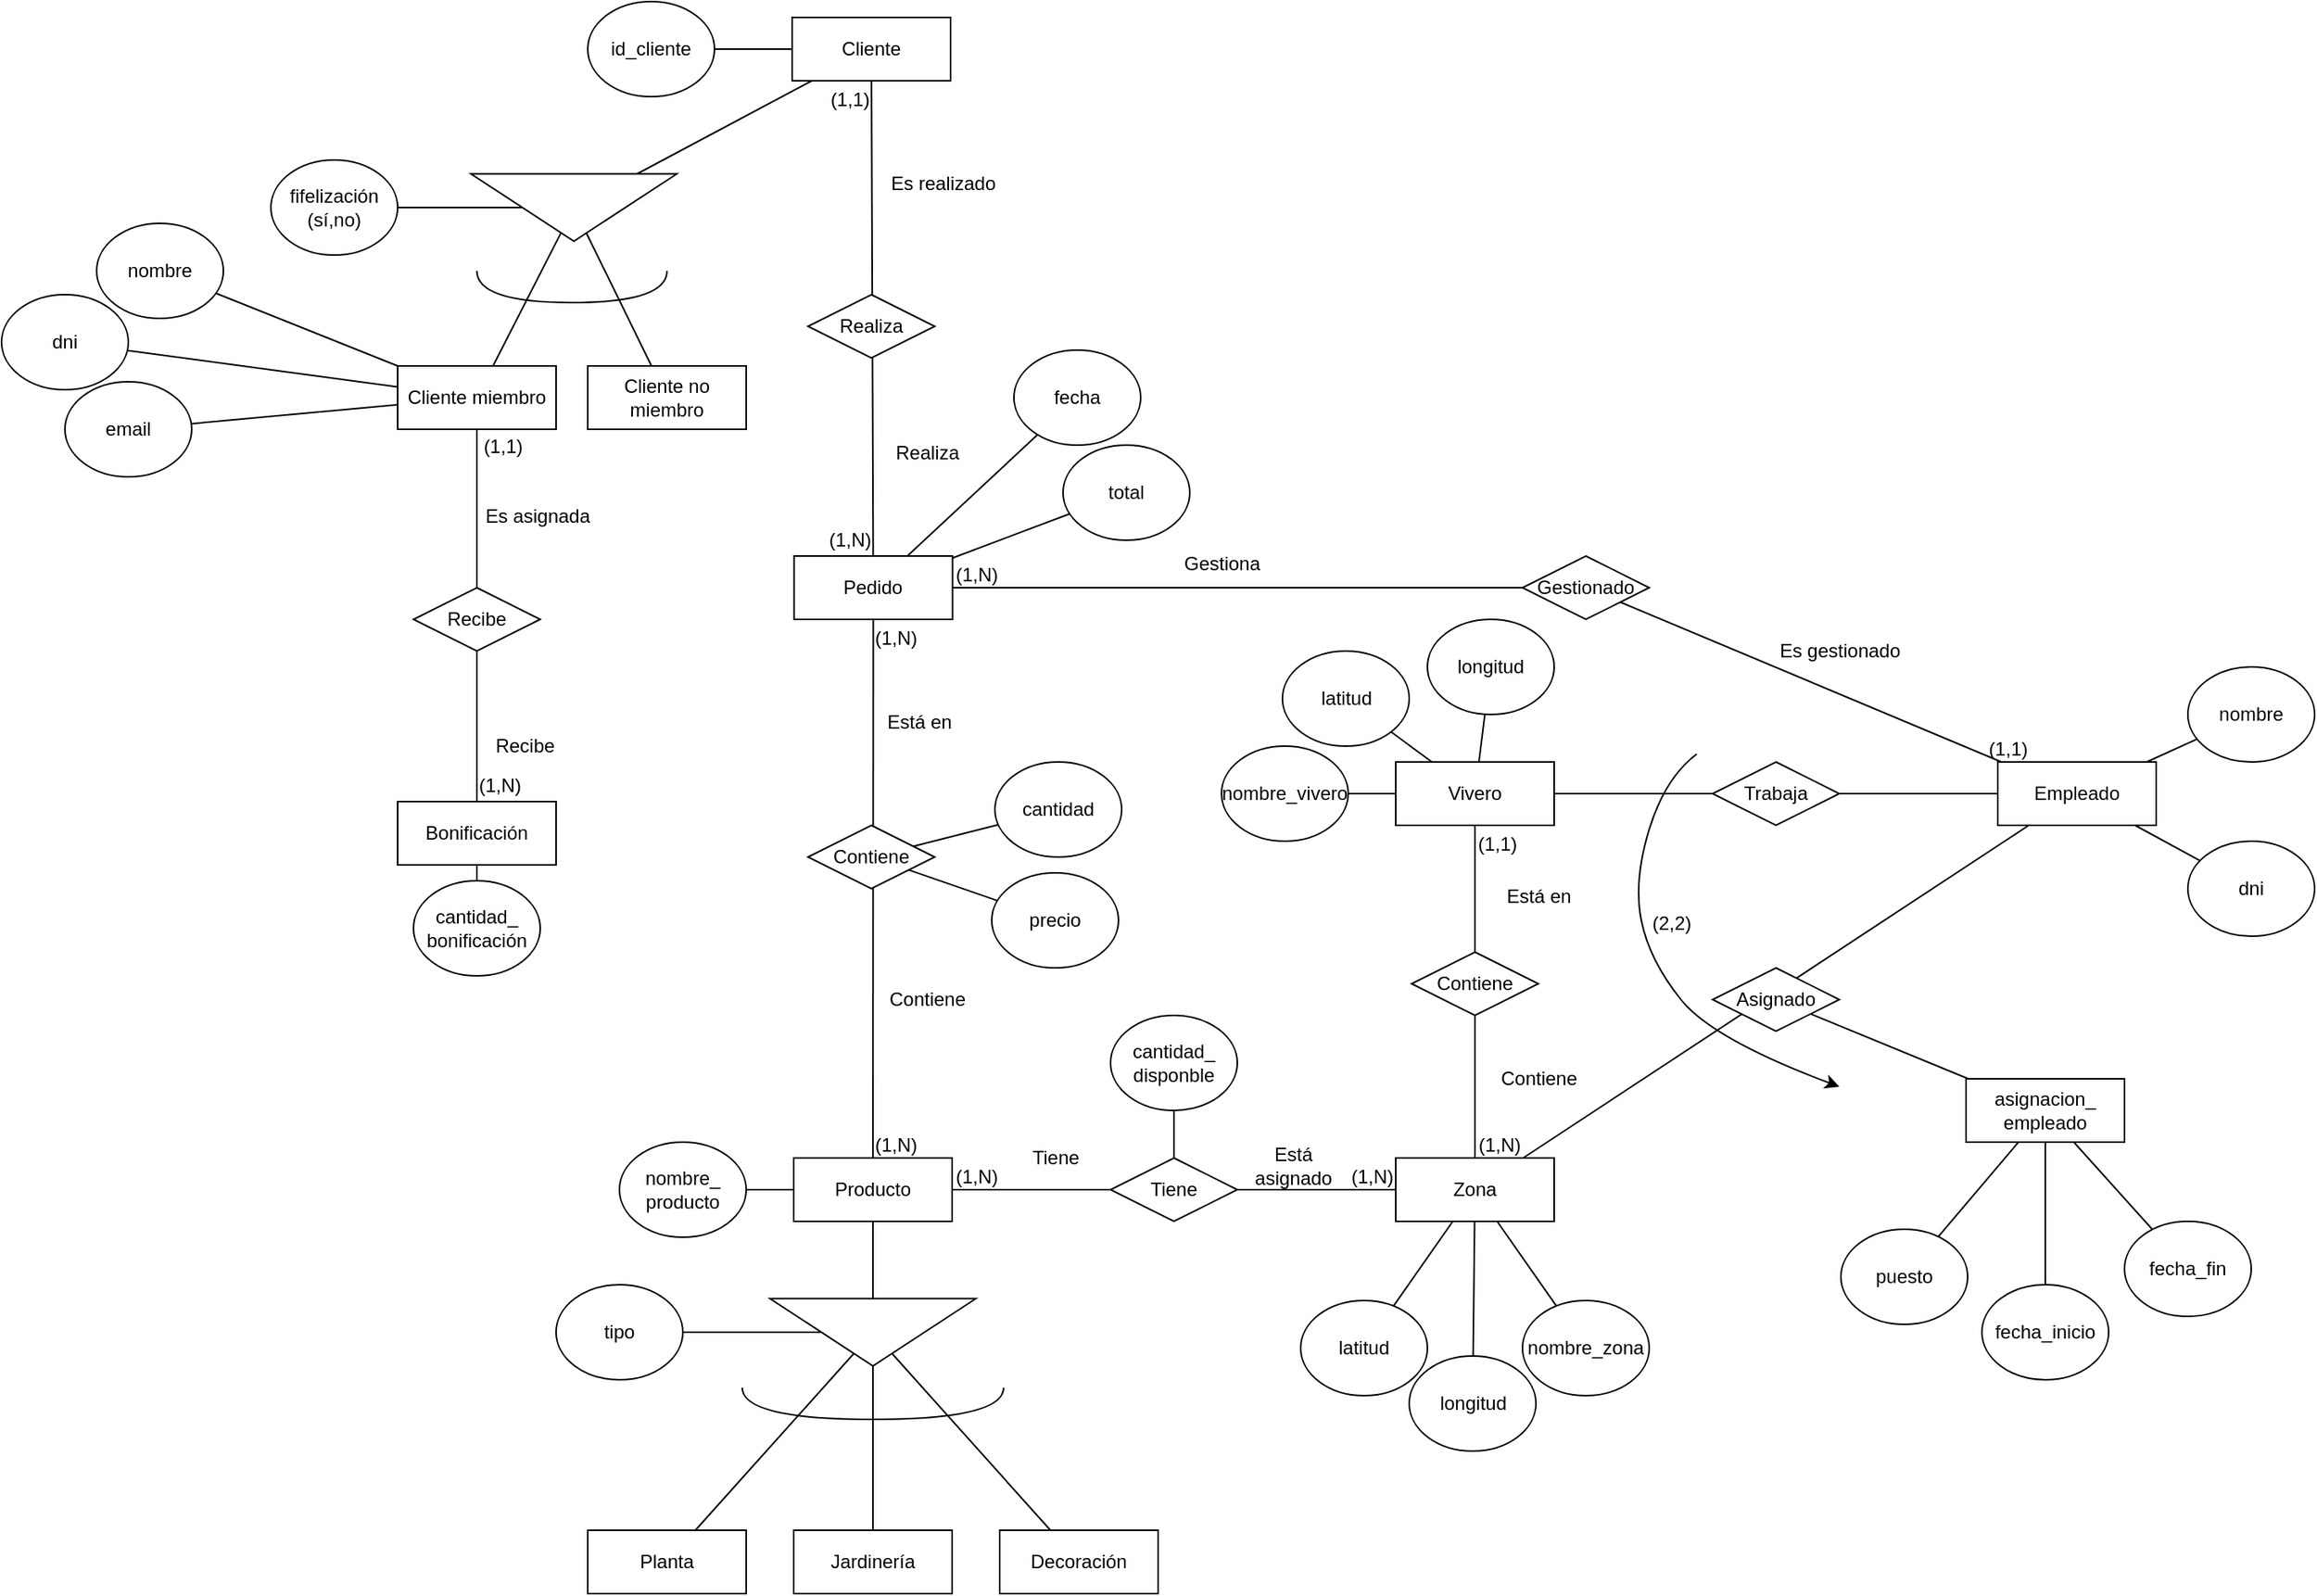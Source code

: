 <mxfile version="28.2.7">
  <diagram name="Página-1" id="FztG-A90y42QLrgS1sxw">
    <mxGraphModel dx="916" dy="866" grid="1" gridSize="10" guides="1" tooltips="1" connect="1" arrows="1" fold="1" page="1" pageScale="1" pageWidth="827" pageHeight="1169" math="0" shadow="0">
      <root>
        <mxCell id="0" />
        <mxCell id="1" parent="0" />
        <mxCell id="3kx_HepDvhQrZi5Yt4qm-1" value="&lt;div&gt;Vivero&lt;/div&gt;" style="whiteSpace=wrap;html=1;align=center;" parent="1" vertex="1">
          <mxGeometry x="920" y="520" width="100" height="40" as="geometry" />
        </mxCell>
        <mxCell id="3kx_HepDvhQrZi5Yt4qm-2" value="&lt;div&gt;Zona&lt;/div&gt;" style="whiteSpace=wrap;html=1;align=center;" parent="1" vertex="1">
          <mxGeometry x="920" y="770" width="100" height="40" as="geometry" />
        </mxCell>
        <mxCell id="3kx_HepDvhQrZi5Yt4qm-3" value="latitud" style="ellipse;whiteSpace=wrap;html=1;align=center;" parent="1" vertex="1">
          <mxGeometry x="860" y="860" width="80" height="60" as="geometry" />
        </mxCell>
        <mxCell id="3kx_HepDvhQrZi5Yt4qm-4" value="longitud" style="ellipse;whiteSpace=wrap;html=1;align=center;" parent="1" vertex="1">
          <mxGeometry x="928.5" y="895" width="80" height="60" as="geometry" />
        </mxCell>
        <mxCell id="3kx_HepDvhQrZi5Yt4qm-5" value="nombre_zona" style="ellipse;whiteSpace=wrap;html=1;align=center;" parent="1" vertex="1">
          <mxGeometry x="1000" y="860" width="80" height="60" as="geometry" />
        </mxCell>
        <mxCell id="3kx_HepDvhQrZi5Yt4qm-6" value="" style="endArrow=none;html=1;rounded=0;" parent="1" source="3kx_HepDvhQrZi5Yt4qm-2" target="3kx_HepDvhQrZi5Yt4qm-5" edge="1">
          <mxGeometry relative="1" as="geometry">
            <mxPoint x="1050" y="775" as="sourcePoint" />
            <mxPoint x="1141" y="760" as="targetPoint" />
          </mxGeometry>
        </mxCell>
        <mxCell id="3kx_HepDvhQrZi5Yt4qm-7" value="" style="endArrow=none;html=1;rounded=0;" parent="1" source="3kx_HepDvhQrZi5Yt4qm-2" target="3kx_HepDvhQrZi5Yt4qm-4" edge="1">
          <mxGeometry relative="1" as="geometry">
            <mxPoint x="1020" y="835" as="sourcePoint" />
            <mxPoint x="1111" y="820" as="targetPoint" />
          </mxGeometry>
        </mxCell>
        <mxCell id="3kx_HepDvhQrZi5Yt4qm-8" value="" style="endArrow=none;html=1;rounded=0;" parent="1" source="3kx_HepDvhQrZi5Yt4qm-2" target="3kx_HepDvhQrZi5Yt4qm-3" edge="1">
          <mxGeometry relative="1" as="geometry">
            <mxPoint x="1040" y="885" as="sourcePoint" />
            <mxPoint x="1131" y="870" as="targetPoint" />
          </mxGeometry>
        </mxCell>
        <mxCell id="3kx_HepDvhQrZi5Yt4qm-9" value="&lt;div&gt;Producto&lt;/div&gt;" style="whiteSpace=wrap;html=1;align=center;" parent="1" vertex="1">
          <mxGeometry x="540" y="770" width="100" height="40" as="geometry" />
        </mxCell>
        <mxCell id="3kx_HepDvhQrZi5Yt4qm-10" value="Empleado" style="whiteSpace=wrap;html=1;align=center;" parent="1" vertex="1">
          <mxGeometry x="1300" y="520" width="100" height="40" as="geometry" />
        </mxCell>
        <mxCell id="L5iyBEad3m9tinNl1BVl-1" value="nombre_vivero" style="ellipse;whiteSpace=wrap;html=1;align=center;" parent="1" vertex="1">
          <mxGeometry x="810" y="510" width="80" height="60" as="geometry" />
        </mxCell>
        <mxCell id="L5iyBEad3m9tinNl1BVl-4" value="" style="endArrow=none;html=1;rounded=0;" parent="1" source="3kx_HepDvhQrZi5Yt4qm-1" target="L5iyBEad3m9tinNl1BVl-1" edge="1">
          <mxGeometry relative="1" as="geometry">
            <mxPoint x="920" y="605" as="sourcePoint" />
            <mxPoint x="999" y="570" as="targetPoint" />
          </mxGeometry>
        </mxCell>
        <mxCell id="L5iyBEad3m9tinNl1BVl-7" value="&lt;div&gt;nombre_&lt;/div&gt;&lt;div&gt;producto&lt;/div&gt;" style="ellipse;whiteSpace=wrap;html=1;align=center;" parent="1" vertex="1">
          <mxGeometry x="430" y="760" width="80" height="60" as="geometry" />
        </mxCell>
        <mxCell id="L5iyBEad3m9tinNl1BVl-28" value="tipo" style="ellipse;whiteSpace=wrap;html=1;align=center;" parent="1" vertex="1">
          <mxGeometry x="390" y="850" width="80" height="60" as="geometry" />
        </mxCell>
        <mxCell id="L5iyBEad3m9tinNl1BVl-29" value="" style="triangle;whiteSpace=wrap;html=1;rotation=90;" parent="1" vertex="1">
          <mxGeometry x="568.75" y="815" width="42.5" height="130" as="geometry" />
        </mxCell>
        <mxCell id="L5iyBEad3m9tinNl1BVl-30" value="" style="endArrow=none;html=1;rounded=0;" parent="1" source="L5iyBEad3m9tinNl1BVl-28" target="L5iyBEad3m9tinNl1BVl-29" edge="1">
          <mxGeometry relative="1" as="geometry">
            <mxPoint x="570" y="925" as="sourcePoint" />
            <mxPoint x="570" y="959" as="targetPoint" />
          </mxGeometry>
        </mxCell>
        <mxCell id="L5iyBEad3m9tinNl1BVl-31" value="" style="endArrow=none;html=1;rounded=0;" parent="1" source="L5iyBEad3m9tinNl1BVl-29" target="L5iyBEad3m9tinNl1BVl-32" edge="1">
          <mxGeometry relative="1" as="geometry">
            <mxPoint x="730" y="995" as="sourcePoint" />
            <mxPoint x="818" y="995" as="targetPoint" />
          </mxGeometry>
        </mxCell>
        <mxCell id="L5iyBEad3m9tinNl1BVl-32" value="&lt;div&gt;Planta&lt;/div&gt;" style="whiteSpace=wrap;html=1;align=center;" parent="1" vertex="1">
          <mxGeometry x="410" y="1005" width="100" height="40" as="geometry" />
        </mxCell>
        <mxCell id="L5iyBEad3m9tinNl1BVl-33" value="" style="shape=requiredInterface;html=1;verticalLabelPosition=bottom;sketch=0;rotation=90;" parent="1" vertex="1">
          <mxGeometry x="580" y="842.5" width="20" height="165" as="geometry" />
        </mxCell>
        <mxCell id="L5iyBEad3m9tinNl1BVl-34" value="Jardinería" style="whiteSpace=wrap;html=1;align=center;" parent="1" vertex="1">
          <mxGeometry x="540" y="1005" width="100" height="40" as="geometry" />
        </mxCell>
        <mxCell id="L5iyBEad3m9tinNl1BVl-35" value="" style="endArrow=none;html=1;rounded=0;" parent="1" source="L5iyBEad3m9tinNl1BVl-29" target="L5iyBEad3m9tinNl1BVl-34" edge="1">
          <mxGeometry relative="1" as="geometry">
            <mxPoint x="665" y="975" as="sourcePoint" />
            <mxPoint x="620" y="1083" as="targetPoint" />
          </mxGeometry>
        </mxCell>
        <mxCell id="L5iyBEad3m9tinNl1BVl-38" value="" style="endArrow=none;html=1;rounded=0;" parent="1" source="3kx_HepDvhQrZi5Yt4qm-9" target="L5iyBEad3m9tinNl1BVl-7" edge="1">
          <mxGeometry relative="1" as="geometry">
            <mxPoint x="660" y="800" as="sourcePoint" />
            <mxPoint x="748" y="800" as="targetPoint" />
          </mxGeometry>
        </mxCell>
        <mxCell id="L5iyBEad3m9tinNl1BVl-39" value="" style="endArrow=none;html=1;rounded=0;" parent="1" source="3kx_HepDvhQrZi5Yt4qm-9" target="L5iyBEad3m9tinNl1BVl-29" edge="1">
          <mxGeometry relative="1" as="geometry">
            <mxPoint x="630" y="860" as="sourcePoint" />
            <mxPoint x="718" y="860" as="targetPoint" />
          </mxGeometry>
        </mxCell>
        <mxCell id="L5iyBEad3m9tinNl1BVl-40" value="Decoración" style="whiteSpace=wrap;html=1;align=center;" parent="1" vertex="1">
          <mxGeometry x="670" y="1005" width="100" height="40" as="geometry" />
        </mxCell>
        <mxCell id="L5iyBEad3m9tinNl1BVl-41" value="" style="endArrow=none;html=1;rounded=0;" parent="1" source="L5iyBEad3m9tinNl1BVl-29" target="L5iyBEad3m9tinNl1BVl-40" edge="1">
          <mxGeometry relative="1" as="geometry">
            <mxPoint x="950" y="910" as="sourcePoint" />
            <mxPoint x="850" y="1022" as="targetPoint" />
          </mxGeometry>
        </mxCell>
        <mxCell id="L5iyBEad3m9tinNl1BVl-42" value="nombre" style="ellipse;whiteSpace=wrap;html=1;align=center;" parent="1" vertex="1">
          <mxGeometry x="1420" y="460" width="80" height="60" as="geometry" />
        </mxCell>
        <mxCell id="L5iyBEad3m9tinNl1BVl-43" value="dni" style="ellipse;whiteSpace=wrap;html=1;align=center;" parent="1" vertex="1">
          <mxGeometry x="1420" y="570" width="80" height="60" as="geometry" />
        </mxCell>
        <mxCell id="L5iyBEad3m9tinNl1BVl-45" value="" style="endArrow=none;html=1;rounded=0;" parent="1" source="3kx_HepDvhQrZi5Yt4qm-10" target="L5iyBEad3m9tinNl1BVl-42" edge="1">
          <mxGeometry relative="1" as="geometry">
            <mxPoint x="1330" y="410" as="sourcePoint" />
            <mxPoint x="1409" y="445" as="targetPoint" />
          </mxGeometry>
        </mxCell>
        <mxCell id="L5iyBEad3m9tinNl1BVl-46" value="" style="endArrow=none;html=1;rounded=0;" parent="1" source="3kx_HepDvhQrZi5Yt4qm-10" target="L5iyBEad3m9tinNl1BVl-43" edge="1">
          <mxGeometry relative="1" as="geometry">
            <mxPoint x="1360" y="640" as="sourcePoint" />
            <mxPoint x="1439" y="675" as="targetPoint" />
          </mxGeometry>
        </mxCell>
        <mxCell id="L5iyBEad3m9tinNl1BVl-49" value="" style="endArrow=none;html=1;rounded=0;" parent="1" source="3kx_HepDvhQrZi5Yt4qm-1" target="3kx_HepDvhQrZi5Yt4qm-2" edge="1">
          <mxGeometry relative="1" as="geometry">
            <mxPoint x="990" y="690" as="sourcePoint" />
            <mxPoint x="970" y="740" as="targetPoint" />
          </mxGeometry>
        </mxCell>
        <mxCell id="L5iyBEad3m9tinNl1BVl-50" value="(1,1)" style="resizable=0;html=1;whiteSpace=wrap;align=left;verticalAlign=bottom;" parent="L5iyBEad3m9tinNl1BVl-49" connectable="0" vertex="1">
          <mxGeometry x="-1" relative="1" as="geometry">
            <mxPoint y="20" as="offset" />
          </mxGeometry>
        </mxCell>
        <mxCell id="L5iyBEad3m9tinNl1BVl-51" value="(1,N)" style="resizable=0;html=1;whiteSpace=wrap;align=right;verticalAlign=bottom;" parent="L5iyBEad3m9tinNl1BVl-49" connectable="0" vertex="1">
          <mxGeometry x="1" relative="1" as="geometry">
            <mxPoint x="30" as="offset" />
          </mxGeometry>
        </mxCell>
        <mxCell id="L5iyBEad3m9tinNl1BVl-52" value="Contiene" style="shape=rhombus;perimeter=rhombusPerimeter;whiteSpace=wrap;html=1;align=center;" parent="1" vertex="1">
          <mxGeometry x="930" y="640" width="80" height="40" as="geometry" />
        </mxCell>
        <mxCell id="L5iyBEad3m9tinNl1BVl-53" value="Está en" style="text;html=1;align=center;verticalAlign=middle;resizable=0;points=[];autosize=1;strokeColor=none;fillColor=none;" parent="1" vertex="1">
          <mxGeometry x="980" y="590" width="60" height="30" as="geometry" />
        </mxCell>
        <mxCell id="L5iyBEad3m9tinNl1BVl-54" value="Contiene" style="text;html=1;align=center;verticalAlign=middle;resizable=0;points=[];autosize=1;strokeColor=none;fillColor=none;" parent="1" vertex="1">
          <mxGeometry x="975" y="705" width="70" height="30" as="geometry" />
        </mxCell>
        <mxCell id="L5iyBEad3m9tinNl1BVl-55" value="" style="endArrow=none;html=1;rounded=0;" parent="1" source="L5iyBEad3m9tinNl1BVl-58" target="3kx_HepDvhQrZi5Yt4qm-9" edge="1">
          <mxGeometry relative="1" as="geometry">
            <mxPoint x="640" y="760" as="sourcePoint" />
            <mxPoint x="640" y="970" as="targetPoint" />
          </mxGeometry>
        </mxCell>
        <mxCell id="L5iyBEad3m9tinNl1BVl-57" value="(1,N)" style="resizable=0;html=1;whiteSpace=wrap;align=right;verticalAlign=bottom;" parent="L5iyBEad3m9tinNl1BVl-55" connectable="0" vertex="1">
          <mxGeometry x="1" relative="1" as="geometry">
            <mxPoint x="30" as="offset" />
          </mxGeometry>
        </mxCell>
        <mxCell id="L5iyBEad3m9tinNl1BVl-59" value="" style="endArrow=none;html=1;rounded=0;" parent="1" source="3kx_HepDvhQrZi5Yt4qm-2" target="L5iyBEad3m9tinNl1BVl-58" edge="1">
          <mxGeometry relative="1" as="geometry">
            <mxPoint x="920" y="790" as="sourcePoint" />
            <mxPoint x="690" y="790" as="targetPoint" />
          </mxGeometry>
        </mxCell>
        <mxCell id="L5iyBEad3m9tinNl1BVl-60" value="(1,N)" style="resizable=0;html=1;whiteSpace=wrap;align=left;verticalAlign=bottom;" parent="L5iyBEad3m9tinNl1BVl-59" connectable="0" vertex="1">
          <mxGeometry x="-1" relative="1" as="geometry">
            <mxPoint x="-30" as="offset" />
          </mxGeometry>
        </mxCell>
        <mxCell id="L5iyBEad3m9tinNl1BVl-58" value="Tiene" style="shape=rhombus;perimeter=rhombusPerimeter;whiteSpace=wrap;html=1;align=center;" parent="1" vertex="1">
          <mxGeometry x="740" y="770" width="80" height="40" as="geometry" />
        </mxCell>
        <mxCell id="L5iyBEad3m9tinNl1BVl-62" value="&lt;div&gt;Está&lt;/div&gt;&lt;div&gt;asignado&lt;/div&gt;" style="text;html=1;align=center;verticalAlign=middle;resizable=0;points=[];autosize=1;strokeColor=none;fillColor=none;" parent="1" vertex="1">
          <mxGeometry x="820" y="755" width="70" height="40" as="geometry" />
        </mxCell>
        <mxCell id="L5iyBEad3m9tinNl1BVl-63" value="Tiene" style="text;html=1;align=center;verticalAlign=middle;resizable=0;points=[];autosize=1;strokeColor=none;fillColor=none;" parent="1" vertex="1">
          <mxGeometry x="680" y="755" width="50" height="30" as="geometry" />
        </mxCell>
        <mxCell id="L5iyBEad3m9tinNl1BVl-64" value="&lt;div&gt;cantidad_&lt;/div&gt;&lt;div&gt;disponble&lt;/div&gt;" style="ellipse;whiteSpace=wrap;html=1;align=center;" parent="1" vertex="1">
          <mxGeometry x="740" y="680" width="80" height="60" as="geometry" />
        </mxCell>
        <mxCell id="L5iyBEad3m9tinNl1BVl-65" value="" style="endArrow=none;html=1;rounded=0;" parent="1" source="L5iyBEad3m9tinNl1BVl-64" target="L5iyBEad3m9tinNl1BVl-58" edge="1">
          <mxGeometry relative="1" as="geometry">
            <mxPoint x="760" y="940" as="sourcePoint" />
            <mxPoint x="860" y="1052" as="targetPoint" />
          </mxGeometry>
        </mxCell>
        <mxCell id="L5iyBEad3m9tinNl1BVl-66" value="" style="endArrow=none;html=1;rounded=0;" parent="1" source="L5iyBEad3m9tinNl1BVl-69" target="3kx_HepDvhQrZi5Yt4qm-10" edge="1">
          <mxGeometry relative="1" as="geometry">
            <mxPoint x="960" y="810" as="sourcePoint" />
            <mxPoint x="960" y="1020" as="targetPoint" />
          </mxGeometry>
        </mxCell>
        <mxCell id="L5iyBEad3m9tinNl1BVl-72" value="" style="endArrow=none;html=1;rounded=0;" parent="1" source="3kx_HepDvhQrZi5Yt4qm-1" target="L5iyBEad3m9tinNl1BVl-69" edge="1">
          <mxGeometry relative="1" as="geometry">
            <mxPoint x="1020" y="540" as="sourcePoint" />
            <mxPoint x="1300" y="540" as="targetPoint" />
          </mxGeometry>
        </mxCell>
        <mxCell id="L5iyBEad3m9tinNl1BVl-69" value="Trabaja" style="shape=rhombus;perimeter=rhombusPerimeter;whiteSpace=wrap;html=1;align=center;" parent="1" vertex="1">
          <mxGeometry x="1120" y="520" width="80" height="40" as="geometry" />
        </mxCell>
        <mxCell id="L5iyBEad3m9tinNl1BVl-78" value="" style="endArrow=none;html=1;rounded=0;" parent="1" source="3kx_HepDvhQrZi5Yt4qm-10" target="3kx_HepDvhQrZi5Yt4qm-2" edge="1">
          <mxGeometry relative="1" as="geometry">
            <mxPoint x="1150" y="690" as="sourcePoint" />
            <mxPoint x="1150" y="900" as="targetPoint" />
          </mxGeometry>
        </mxCell>
        <mxCell id="L5iyBEad3m9tinNl1BVl-79" value="(2,2)" style="resizable=0;html=1;whiteSpace=wrap;align=left;verticalAlign=bottom;" parent="L5iyBEad3m9tinNl1BVl-78" connectable="0" vertex="1">
          <mxGeometry x="-1" relative="1" as="geometry">
            <mxPoint x="-240" y="70" as="offset" />
          </mxGeometry>
        </mxCell>
        <mxCell id="L5iyBEad3m9tinNl1BVl-81" value="Asignado" style="shape=rhombus;perimeter=rhombusPerimeter;whiteSpace=wrap;html=1;align=center;" parent="1" vertex="1">
          <mxGeometry x="1120" y="650" width="80" height="40" as="geometry" />
        </mxCell>
        <mxCell id="L5iyBEad3m9tinNl1BVl-82" value="" style="curved=1;endArrow=classic;html=1;rounded=0;" parent="1" edge="1">
          <mxGeometry width="50" height="50" relative="1" as="geometry">
            <mxPoint x="1110" y="515" as="sourcePoint" />
            <mxPoint x="1200" y="725" as="targetPoint" />
            <Array as="points">
              <mxPoint x="1090" y="530" />
              <mxPoint x="1070" y="595" />
              <mxPoint x="1080" y="645" />
              <mxPoint x="1120" y="695" />
            </Array>
          </mxGeometry>
        </mxCell>
        <mxCell id="L5iyBEad3m9tinNl1BVl-85" value="" style="endArrow=none;html=1;rounded=0;" parent="1" source="L5iyBEad3m9tinNl1BVl-87" target="L5iyBEad3m9tinNl1BVl-81" edge="1">
          <mxGeometry relative="1" as="geometry">
            <mxPoint x="1320" y="740" as="sourcePoint" />
            <mxPoint x="1200" y="1030" as="targetPoint" />
          </mxGeometry>
        </mxCell>
        <mxCell id="L5iyBEad3m9tinNl1BVl-87" value="&lt;div&gt;asignacion_&lt;/div&gt;&lt;div&gt;empleado&lt;/div&gt;" style="whiteSpace=wrap;html=1;align=center;" parent="1" vertex="1">
          <mxGeometry x="1280" y="720" width="100" height="40" as="geometry" />
        </mxCell>
        <mxCell id="L5iyBEad3m9tinNl1BVl-88" value="fecha_fin" style="ellipse;whiteSpace=wrap;html=1;align=center;" parent="1" vertex="1">
          <mxGeometry x="1380" y="810" width="80" height="60" as="geometry" />
        </mxCell>
        <mxCell id="L5iyBEad3m9tinNl1BVl-89" value="fecha_inicio" style="ellipse;whiteSpace=wrap;html=1;align=center;" parent="1" vertex="1">
          <mxGeometry x="1290" y="850" width="80" height="60" as="geometry" />
        </mxCell>
        <mxCell id="L5iyBEad3m9tinNl1BVl-90" value="puesto" style="ellipse;whiteSpace=wrap;html=1;align=center;" parent="1" vertex="1">
          <mxGeometry x="1201" y="815" width="80" height="60" as="geometry" />
        </mxCell>
        <mxCell id="L5iyBEad3m9tinNl1BVl-95" value="" style="endArrow=none;html=1;rounded=0;" parent="1" source="L5iyBEad3m9tinNl1BVl-87" target="L5iyBEad3m9tinNl1BVl-88" edge="1">
          <mxGeometry relative="1" as="geometry">
            <mxPoint x="1490" y="740" as="sourcePoint" />
            <mxPoint x="1569" y="783" as="targetPoint" />
          </mxGeometry>
        </mxCell>
        <mxCell id="L5iyBEad3m9tinNl1BVl-96" value="" style="endArrow=none;html=1;rounded=0;" parent="1" source="L5iyBEad3m9tinNl1BVl-87" target="L5iyBEad3m9tinNl1BVl-90" edge="1">
          <mxGeometry relative="1" as="geometry">
            <mxPoint x="1490" y="730" as="sourcePoint" />
            <mxPoint x="1569" y="773" as="targetPoint" />
          </mxGeometry>
        </mxCell>
        <mxCell id="L5iyBEad3m9tinNl1BVl-97" value="" style="endArrow=none;html=1;rounded=0;" parent="1" source="L5iyBEad3m9tinNl1BVl-87" target="L5iyBEad3m9tinNl1BVl-89" edge="1">
          <mxGeometry relative="1" as="geometry">
            <mxPoint x="1440" y="740" as="sourcePoint" />
            <mxPoint x="1579" y="793" as="targetPoint" />
          </mxGeometry>
        </mxCell>
        <mxCell id="L5iyBEad3m9tinNl1BVl-98" value="Cliente" style="whiteSpace=wrap;html=1;align=center;" parent="1" vertex="1">
          <mxGeometry x="539" y="50" width="100" height="40" as="geometry" />
        </mxCell>
        <mxCell id="L5iyBEad3m9tinNl1BVl-99" value="&lt;div&gt;fifelización&lt;/div&gt;&lt;div&gt;(sí,no)&lt;/div&gt;" style="ellipse;whiteSpace=wrap;html=1;align=center;" parent="1" vertex="1">
          <mxGeometry x="210" y="140" width="80" height="60" as="geometry" />
        </mxCell>
        <mxCell id="L5iyBEad3m9tinNl1BVl-100" value="" style="endArrow=none;html=1;rounded=0;" parent="1" source="L5iyBEad3m9tinNl1BVl-98" target="L5iyBEad3m9tinNl1BVl-101" edge="1">
          <mxGeometry relative="1" as="geometry">
            <mxPoint x="739" y="-100" as="sourcePoint" />
            <mxPoint x="753" y="-69" as="targetPoint" />
          </mxGeometry>
        </mxCell>
        <mxCell id="L5iyBEad3m9tinNl1BVl-101" value="" style="triangle;whiteSpace=wrap;html=1;rotation=90;" parent="1" vertex="1">
          <mxGeometry x="380" y="105" width="42.5" height="130" as="geometry" />
        </mxCell>
        <mxCell id="L5iyBEad3m9tinNl1BVl-102" value="" style="endArrow=none;html=1;rounded=0;" parent="1" source="L5iyBEad3m9tinNl1BVl-99" target="L5iyBEad3m9tinNl1BVl-101" edge="1">
          <mxGeometry relative="1" as="geometry">
            <mxPoint x="399" y="95" as="sourcePoint" />
            <mxPoint x="499" y="174" as="targetPoint" />
          </mxGeometry>
        </mxCell>
        <mxCell id="L5iyBEad3m9tinNl1BVl-103" value="" style="endArrow=none;html=1;rounded=0;" parent="1" source="L5iyBEad3m9tinNl1BVl-101" target="L5iyBEad3m9tinNl1BVl-104" edge="1">
          <mxGeometry relative="1" as="geometry">
            <mxPoint x="659" y="210" as="sourcePoint" />
            <mxPoint x="747" y="210" as="targetPoint" />
          </mxGeometry>
        </mxCell>
        <mxCell id="L5iyBEad3m9tinNl1BVl-104" value="Cliente miembro" style="whiteSpace=wrap;html=1;align=center;" parent="1" vertex="1">
          <mxGeometry x="290" y="270" width="100" height="40" as="geometry" />
        </mxCell>
        <mxCell id="L5iyBEad3m9tinNl1BVl-115" value="Bonificación" style="whiteSpace=wrap;html=1;align=center;" parent="1" vertex="1">
          <mxGeometry x="290" y="545" width="100" height="40" as="geometry" />
        </mxCell>
        <mxCell id="L5iyBEad3m9tinNl1BVl-118" value="" style="endArrow=none;html=1;rounded=0;" parent="1" source="L5iyBEad3m9tinNl1BVl-121" target="L5iyBEad3m9tinNl1BVl-115" edge="1">
          <mxGeometry relative="1" as="geometry">
            <mxPoint x="-205" y="745" as="sourcePoint" />
            <mxPoint x="-305" y="745" as="targetPoint" />
          </mxGeometry>
        </mxCell>
        <mxCell id="L5iyBEad3m9tinNl1BVl-120" value="(1,1)" style="resizable=0;html=1;whiteSpace=wrap;align=right;verticalAlign=bottom;" parent="1" connectable="0" vertex="1">
          <mxGeometry x="370" y="329" as="geometry" />
        </mxCell>
        <mxCell id="L5iyBEad3m9tinNl1BVl-122" value="" style="endArrow=none;html=1;rounded=0;" parent="1" source="L5iyBEad3m9tinNl1BVl-104" target="L5iyBEad3m9tinNl1BVl-121" edge="1">
          <mxGeometry relative="1" as="geometry">
            <mxPoint x="342.516" y="240" as="sourcePoint" />
            <mxPoint x="109.535" y="480.267" as="targetPoint" />
          </mxGeometry>
        </mxCell>
        <mxCell id="L5iyBEad3m9tinNl1BVl-121" value="Recibe" style="shape=rhombus;perimeter=rhombusPerimeter;whiteSpace=wrap;html=1;align=center;" parent="1" vertex="1">
          <mxGeometry x="300" y="410" width="80" height="40" as="geometry" />
        </mxCell>
        <mxCell id="L5iyBEad3m9tinNl1BVl-124" value="Es asignada" style="text;html=1;align=center;verticalAlign=middle;resizable=0;points=[];autosize=1;strokeColor=none;fillColor=none;" parent="1" vertex="1">
          <mxGeometry x="332.5" y="350" width="90" height="30" as="geometry" />
        </mxCell>
        <mxCell id="L5iyBEad3m9tinNl1BVl-125" value="Recibe" style="text;html=1;align=center;verticalAlign=middle;resizable=0;points=[];autosize=1;strokeColor=none;fillColor=none;" parent="1" vertex="1">
          <mxGeometry x="340" y="495" width="60" height="30" as="geometry" />
        </mxCell>
        <mxCell id="L5iyBEad3m9tinNl1BVl-126" value="&lt;div&gt;cantidad_&lt;/div&gt;&lt;div&gt;bonificación&lt;/div&gt;" style="ellipse;whiteSpace=wrap;html=1;align=center;" parent="1" vertex="1">
          <mxGeometry x="300" y="595" width="80" height="60" as="geometry" />
        </mxCell>
        <mxCell id="L5iyBEad3m9tinNl1BVl-129" value="" style="endArrow=none;html=1;rounded=0;" parent="1" source="L5iyBEad3m9tinNl1BVl-126" target="L5iyBEad3m9tinNl1BVl-115" edge="1">
          <mxGeometry relative="1" as="geometry">
            <mxPoint x="-475" y="775" as="sourcePoint" />
            <mxPoint x="-387" y="775" as="targetPoint" />
          </mxGeometry>
        </mxCell>
        <mxCell id="L5iyBEad3m9tinNl1BVl-131" value="" style="endArrow=none;html=1;rounded=0;" parent="1" source="L5iyBEad3m9tinNl1BVl-98" target="L5iyBEad3m9tinNl1BVl-133" edge="1">
          <mxGeometry relative="1" as="geometry">
            <mxPoint x="379" y="290" as="sourcePoint" />
            <mxPoint x="459" y="370" as="targetPoint" />
          </mxGeometry>
        </mxCell>
        <mxCell id="L5iyBEad3m9tinNl1BVl-132" value="(1,N)" style="resizable=0;html=1;whiteSpace=wrap;align=right;verticalAlign=bottom;" parent="L5iyBEad3m9tinNl1BVl-131" connectable="0" vertex="1">
          <mxGeometry x="1" relative="1" as="geometry">
            <mxPoint y="-1" as="offset" />
          </mxGeometry>
        </mxCell>
        <mxCell id="L5iyBEad3m9tinNl1BVl-133" value="Pedido" style="whiteSpace=wrap;html=1;align=center;" parent="1" vertex="1">
          <mxGeometry x="540.25" y="390" width="100" height="40" as="geometry" />
        </mxCell>
        <mxCell id="L5iyBEad3m9tinNl1BVl-134" value="Realiza" style="shape=rhombus;perimeter=rhombusPerimeter;whiteSpace=wrap;html=1;align=center;" parent="1" vertex="1">
          <mxGeometry x="549" y="225" width="80" height="40" as="geometry" />
        </mxCell>
        <mxCell id="L5iyBEad3m9tinNl1BVl-135" value="(1,1)" style="resizable=0;html=1;whiteSpace=wrap;align=right;verticalAlign=bottom;" parent="1" connectable="0" vertex="1">
          <mxGeometry x="589" y="110" as="geometry" />
        </mxCell>
        <mxCell id="L5iyBEad3m9tinNl1BVl-136" value="Es realizado" style="text;html=1;align=center;verticalAlign=middle;resizable=0;points=[];autosize=1;strokeColor=none;fillColor=none;" parent="1" vertex="1">
          <mxGeometry x="589" y="140" width="90" height="30" as="geometry" />
        </mxCell>
        <mxCell id="L5iyBEad3m9tinNl1BVl-137" value="Realiza" style="text;html=1;align=center;verticalAlign=middle;resizable=0;points=[];autosize=1;strokeColor=none;fillColor=none;" parent="1" vertex="1">
          <mxGeometry x="594" y="310" width="60" height="30" as="geometry" />
        </mxCell>
        <mxCell id="L5iyBEad3m9tinNl1BVl-138" value="(1,N)" style="resizable=0;html=1;whiteSpace=wrap;align=right;verticalAlign=bottom;" parent="1" connectable="0" vertex="1">
          <mxGeometry x="360" y="535" as="geometry">
            <mxPoint x="9" y="8" as="offset" />
          </mxGeometry>
        </mxCell>
        <mxCell id="L5iyBEad3m9tinNl1BVl-139" value="Cliente no miembro" style="whiteSpace=wrap;html=1;align=center;" parent="1" vertex="1">
          <mxGeometry x="410" y="270" width="100" height="40" as="geometry" />
        </mxCell>
        <mxCell id="L5iyBEad3m9tinNl1BVl-140" value="" style="endArrow=none;html=1;rounded=0;" parent="1" source="L5iyBEad3m9tinNl1BVl-101" target="L5iyBEad3m9tinNl1BVl-139" edge="1">
          <mxGeometry relative="1" as="geometry">
            <mxPoint x="290" y="300" as="sourcePoint" />
            <mxPoint x="390" y="380" as="targetPoint" />
          </mxGeometry>
        </mxCell>
        <mxCell id="L5iyBEad3m9tinNl1BVl-142" value="" style="endArrow=none;html=1;rounded=0;" parent="1" source="3kx_HepDvhQrZi5Yt4qm-9" target="L5iyBEad3m9tinNl1BVl-133" edge="1">
          <mxGeometry relative="1" as="geometry">
            <mxPoint x="690" y="530" as="sourcePoint" />
            <mxPoint x="590" y="530" as="targetPoint" />
          </mxGeometry>
        </mxCell>
        <mxCell id="L5iyBEad3m9tinNl1BVl-143" value="(1,N)" style="resizable=0;html=1;whiteSpace=wrap;align=right;verticalAlign=bottom;" parent="L5iyBEad3m9tinNl1BVl-142" connectable="0" vertex="1">
          <mxGeometry x="1" relative="1" as="geometry">
            <mxPoint x="29" y="20" as="offset" />
          </mxGeometry>
        </mxCell>
        <mxCell id="L5iyBEad3m9tinNl1BVl-144" value="Contiene" style="shape=rhombus;perimeter=rhombusPerimeter;whiteSpace=wrap;html=1;align=center;" parent="1" vertex="1">
          <mxGeometry x="549" y="560" width="80" height="40" as="geometry" />
        </mxCell>
        <mxCell id="L5iyBEad3m9tinNl1BVl-145" value="Contiene" style="text;html=1;align=center;verticalAlign=middle;resizable=0;points=[];autosize=1;strokeColor=none;fillColor=none;" parent="1" vertex="1">
          <mxGeometry x="589" y="655" width="70" height="30" as="geometry" />
        </mxCell>
        <mxCell id="L5iyBEad3m9tinNl1BVl-146" value="(1,N)" style="resizable=0;html=1;whiteSpace=wrap;align=right;verticalAlign=bottom;" parent="1" connectable="0" vertex="1">
          <mxGeometry x="619" y="770" as="geometry" />
        </mxCell>
        <mxCell id="L5iyBEad3m9tinNl1BVl-147" value="Está en" style="text;html=1;align=center;verticalAlign=middle;resizable=0;points=[];autosize=1;strokeColor=none;fillColor=none;" parent="1" vertex="1">
          <mxGeometry x="589" y="480" width="60" height="30" as="geometry" />
        </mxCell>
        <mxCell id="L5iyBEad3m9tinNl1BVl-105" value="" style="shape=requiredInterface;html=1;verticalLabelPosition=bottom;sketch=0;rotation=90;" parent="1" vertex="1">
          <mxGeometry x="390" y="160" width="20" height="120" as="geometry" />
        </mxCell>
        <mxCell id="L5iyBEad3m9tinNl1BVl-150" value="" style="endArrow=none;html=1;rounded=0;" parent="1" source="L5iyBEad3m9tinNl1BVl-152" target="L5iyBEad3m9tinNl1BVl-133" edge="1">
          <mxGeometry relative="1" as="geometry">
            <mxPoint x="850" y="700" as="sourcePoint" />
            <mxPoint x="850" y="360" as="targetPoint" />
          </mxGeometry>
        </mxCell>
        <mxCell id="L5iyBEad3m9tinNl1BVl-151" value="(1,N)" style="resizable=0;html=1;whiteSpace=wrap;align=right;verticalAlign=bottom;" parent="L5iyBEad3m9tinNl1BVl-150" connectable="0" vertex="1">
          <mxGeometry x="1" relative="1" as="geometry">
            <mxPoint x="30" as="offset" />
          </mxGeometry>
        </mxCell>
        <mxCell id="L5iyBEad3m9tinNl1BVl-153" value="" style="endArrow=none;html=1;rounded=0;" parent="1" source="3kx_HepDvhQrZi5Yt4qm-10" target="L5iyBEad3m9tinNl1BVl-152" edge="1">
          <mxGeometry relative="1" as="geometry">
            <mxPoint x="1300" y="531" as="sourcePoint" />
            <mxPoint x="640" y="419" as="targetPoint" />
          </mxGeometry>
        </mxCell>
        <mxCell id="L5iyBEad3m9tinNl1BVl-152" value="Gestionado" style="shape=rhombus;perimeter=rhombusPerimeter;whiteSpace=wrap;html=1;align=center;" parent="1" vertex="1">
          <mxGeometry x="1000" y="390" width="80" height="40" as="geometry" />
        </mxCell>
        <mxCell id="L5iyBEad3m9tinNl1BVl-155" value="(1,1)" style="resizable=0;html=1;whiteSpace=wrap;align=right;verticalAlign=bottom;" parent="1" connectable="0" vertex="1">
          <mxGeometry x="1320" y="520" as="geometry" />
        </mxCell>
        <mxCell id="L5iyBEad3m9tinNl1BVl-156" value="Gestiona" style="text;html=1;align=center;verticalAlign=middle;resizable=0;points=[];autosize=1;strokeColor=none;fillColor=none;" parent="1" vertex="1">
          <mxGeometry x="775" y="380" width="70" height="30" as="geometry" />
        </mxCell>
        <mxCell id="L5iyBEad3m9tinNl1BVl-157" value="Es gestionado" style="text;html=1;align=center;verticalAlign=middle;resizable=0;points=[];autosize=1;strokeColor=none;fillColor=none;" parent="1" vertex="1">
          <mxGeometry x="1150" y="435" width="100" height="30" as="geometry" />
        </mxCell>
        <mxCell id="L5iyBEad3m9tinNl1BVl-159" value="nombre" style="ellipse;whiteSpace=wrap;html=1;align=center;" parent="1" vertex="1">
          <mxGeometry x="100" y="180" width="80" height="60" as="geometry" />
        </mxCell>
        <mxCell id="L5iyBEad3m9tinNl1BVl-160" value="dni" style="ellipse;whiteSpace=wrap;html=1;align=center;" parent="1" vertex="1">
          <mxGeometry x="40" y="225" width="80" height="60" as="geometry" />
        </mxCell>
        <mxCell id="L5iyBEad3m9tinNl1BVl-163" value="email" style="ellipse;whiteSpace=wrap;html=1;align=center;" parent="1" vertex="1">
          <mxGeometry x="80" y="280" width="80" height="60" as="geometry" />
        </mxCell>
        <mxCell id="L5iyBEad3m9tinNl1BVl-164" value="" style="endArrow=none;html=1;rounded=0;" parent="1" source="L5iyBEad3m9tinNl1BVl-159" target="L5iyBEad3m9tinNl1BVl-104" edge="1">
          <mxGeometry relative="1" as="geometry">
            <mxPoint x="190" y="390" as="sourcePoint" />
            <mxPoint x="200" y="390" as="targetPoint" />
          </mxGeometry>
        </mxCell>
        <mxCell id="L5iyBEad3m9tinNl1BVl-165" value="" style="endArrow=none;html=1;rounded=0;" parent="1" source="L5iyBEad3m9tinNl1BVl-160" target="L5iyBEad3m9tinNl1BVl-104" edge="1">
          <mxGeometry relative="1" as="geometry">
            <mxPoint x="140" y="350" as="sourcePoint" />
            <mxPoint x="252" y="379" as="targetPoint" />
          </mxGeometry>
        </mxCell>
        <mxCell id="L5iyBEad3m9tinNl1BVl-166" value="" style="endArrow=none;html=1;rounded=0;" parent="1" source="L5iyBEad3m9tinNl1BVl-163" target="L5iyBEad3m9tinNl1BVl-104" edge="1">
          <mxGeometry relative="1" as="geometry">
            <mxPoint x="190" y="360" as="sourcePoint" />
            <mxPoint x="302" y="389" as="targetPoint" />
          </mxGeometry>
        </mxCell>
        <mxCell id="L5iyBEad3m9tinNl1BVl-182" value="fecha" style="ellipse;whiteSpace=wrap;html=1;align=center;" parent="1" vertex="1">
          <mxGeometry x="679" y="260" width="80" height="60" as="geometry" />
        </mxCell>
        <mxCell id="L5iyBEad3m9tinNl1BVl-183" value="" style="endArrow=none;html=1;rounded=0;" parent="1" source="L5iyBEad3m9tinNl1BVl-182" target="L5iyBEad3m9tinNl1BVl-133" edge="1">
          <mxGeometry relative="1" as="geometry">
            <mxPoint x="795" y="340" as="sourcePoint" />
            <mxPoint x="710" y="426" as="targetPoint" />
          </mxGeometry>
        </mxCell>
        <mxCell id="L5iyBEad3m9tinNl1BVl-184" value="id_cliente" style="ellipse;whiteSpace=wrap;html=1;align=center;" parent="1" vertex="1">
          <mxGeometry x="410" y="40" width="80" height="60" as="geometry" />
        </mxCell>
        <mxCell id="L5iyBEad3m9tinNl1BVl-185" value="" style="endArrow=none;html=1;rounded=0;" parent="1" source="L5iyBEad3m9tinNl1BVl-98" target="L5iyBEad3m9tinNl1BVl-184" edge="1">
          <mxGeometry relative="1" as="geometry">
            <mxPoint x="640" y="180" as="sourcePoint" />
            <mxPoint x="530" y="239" as="targetPoint" />
          </mxGeometry>
        </mxCell>
        <mxCell id="W9p8mXuuIMVPHNxhs3nM-28" value="latitud" style="ellipse;whiteSpace=wrap;html=1;align=center;" vertex="1" parent="1">
          <mxGeometry x="848.5" y="450" width="80" height="60" as="geometry" />
        </mxCell>
        <mxCell id="W9p8mXuuIMVPHNxhs3nM-29" value="longitud" style="ellipse;whiteSpace=wrap;html=1;align=center;" vertex="1" parent="1">
          <mxGeometry x="940" y="430" width="80" height="60" as="geometry" />
        </mxCell>
        <mxCell id="W9p8mXuuIMVPHNxhs3nM-31" value="" style="endArrow=none;html=1;rounded=0;" edge="1" parent="1" source="3kx_HepDvhQrZi5Yt4qm-1" target="W9p8mXuuIMVPHNxhs3nM-29">
          <mxGeometry relative="1" as="geometry">
            <mxPoint x="1340" y="581" as="sourcePoint" />
            <mxPoint x="1100" y="480" as="targetPoint" />
          </mxGeometry>
        </mxCell>
        <mxCell id="W9p8mXuuIMVPHNxhs3nM-32" value="" style="endArrow=none;html=1;rounded=0;" edge="1" parent="1" source="3kx_HepDvhQrZi5Yt4qm-1" target="W9p8mXuuIMVPHNxhs3nM-28">
          <mxGeometry relative="1" as="geometry">
            <mxPoint x="1290" y="581" as="sourcePoint" />
            <mxPoint x="1050" y="480" as="targetPoint" />
          </mxGeometry>
        </mxCell>
        <mxCell id="W9p8mXuuIMVPHNxhs3nM-33" value="cantidad" style="ellipse;whiteSpace=wrap;html=1;align=center;" vertex="1" parent="1">
          <mxGeometry x="667" y="520" width="80" height="60" as="geometry" />
        </mxCell>
        <mxCell id="W9p8mXuuIMVPHNxhs3nM-37" value="" style="endArrow=none;html=1;rounded=0;" edge="1" parent="1" source="W9p8mXuuIMVPHNxhs3nM-33" target="L5iyBEad3m9tinNl1BVl-144">
          <mxGeometry relative="1" as="geometry">
            <mxPoint x="706" y="659" as="sourcePoint" />
            <mxPoint x="680" y="640" as="targetPoint" />
          </mxGeometry>
        </mxCell>
        <mxCell id="W9p8mXuuIMVPHNxhs3nM-38" value="precio" style="ellipse;whiteSpace=wrap;html=1;align=center;" vertex="1" parent="1">
          <mxGeometry x="665" y="590" width="80" height="60" as="geometry" />
        </mxCell>
        <mxCell id="W9p8mXuuIMVPHNxhs3nM-39" value="" style="endArrow=none;html=1;rounded=0;" edge="1" parent="1" source="W9p8mXuuIMVPHNxhs3nM-38" target="L5iyBEad3m9tinNl1BVl-144">
          <mxGeometry relative="1" as="geometry">
            <mxPoint x="873" y="580" as="sourcePoint" />
            <mxPoint x="820" y="594" as="targetPoint" />
          </mxGeometry>
        </mxCell>
        <mxCell id="W9p8mXuuIMVPHNxhs3nM-40" value="total" style="ellipse;whiteSpace=wrap;html=1;align=center;" vertex="1" parent="1">
          <mxGeometry x="710" y="320" width="80" height="60" as="geometry" />
        </mxCell>
        <mxCell id="W9p8mXuuIMVPHNxhs3nM-41" value="" style="endArrow=none;html=1;rounded=0;" edge="1" parent="1" source="W9p8mXuuIMVPHNxhs3nM-40" target="L5iyBEad3m9tinNl1BVl-133">
          <mxGeometry relative="1" as="geometry">
            <mxPoint x="1042" y="290" as="sourcePoint" />
            <mxPoint x="960" y="367" as="targetPoint" />
          </mxGeometry>
        </mxCell>
      </root>
    </mxGraphModel>
  </diagram>
</mxfile>

